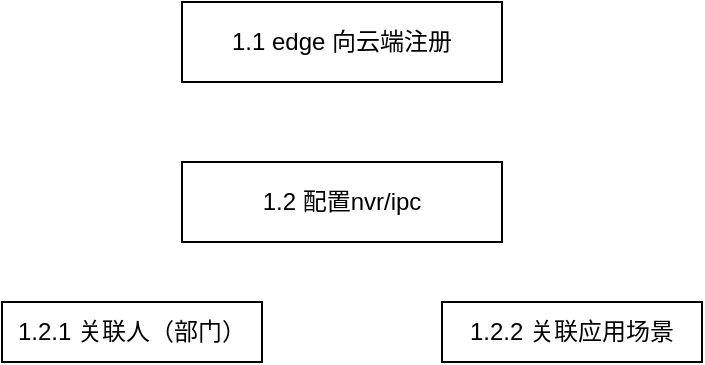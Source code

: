<mxfile version="18.0.3" type="github">
  <diagram id="IZB6294pRTk3BL3_B75k" name="Page-1">
    <mxGraphModel dx="1038" dy="571" grid="1" gridSize="10" guides="1" tooltips="1" connect="1" arrows="1" fold="1" page="1" pageScale="1" pageWidth="827" pageHeight="1169" math="0" shadow="0">
      <root>
        <mxCell id="0" />
        <mxCell id="1" parent="0" />
        <mxCell id="mRCaWw0f3w8chl1u_VDb-1" value="1.1 edge 向云端注册" style="rounded=0;whiteSpace=wrap;html=1;" vertex="1" parent="1">
          <mxGeometry x="127" y="60" width="160" height="40" as="geometry" />
        </mxCell>
        <mxCell id="mRCaWw0f3w8chl1u_VDb-2" value="1.2 配置nvr/ipc" style="rounded=0;whiteSpace=wrap;html=1;" vertex="1" parent="1">
          <mxGeometry x="127" y="140" width="160" height="40" as="geometry" />
        </mxCell>
        <mxCell id="mRCaWw0f3w8chl1u_VDb-3" value="1.2.1 关联人（部门）" style="rounded=0;whiteSpace=wrap;html=1;" vertex="1" parent="1">
          <mxGeometry x="37" y="210" width="130" height="30" as="geometry" />
        </mxCell>
        <mxCell id="mRCaWw0f3w8chl1u_VDb-4" value="1.2.2 关联应用场景" style="rounded=0;whiteSpace=wrap;html=1;" vertex="1" parent="1">
          <mxGeometry x="257" y="210" width="130" height="30" as="geometry" />
        </mxCell>
      </root>
    </mxGraphModel>
  </diagram>
</mxfile>
